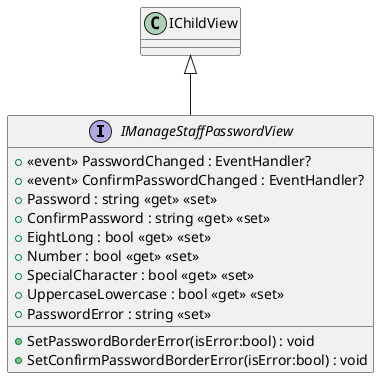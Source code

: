 @startuml
interface IManageStaffPasswordView {
    +  <<event>> PasswordChanged : EventHandler? 
    +  <<event>> ConfirmPasswordChanged : EventHandler? 
    + Password : string <<get>> <<set>>
    + ConfirmPassword : string <<get>> <<set>>
    + EightLong : bool <<get>> <<set>>
    + Number : bool <<get>> <<set>>
    + SpecialCharacter : bool <<get>> <<set>>
    + UppercaseLowercase : bool <<get>> <<set>>
    + SetPasswordBorderError(isError:bool) : void
    + SetConfirmPasswordBorderError(isError:bool) : void
    + PasswordError : string <<set>>
}
IChildView <|-- IManageStaffPasswordView
@enduml

